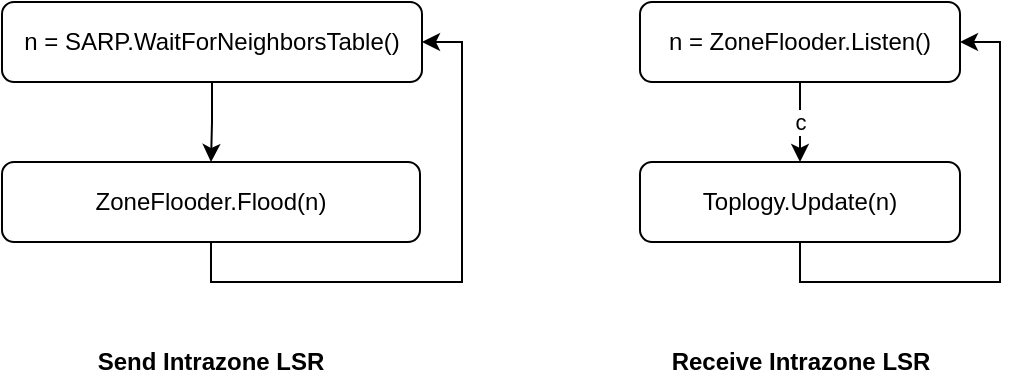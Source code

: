 <mxfile version="14.9.0" type="device" pages="2"><diagram id="tNWhplaTQErOfbjAo_Y_" name="intrazone"><mxGraphModel dx="931" dy="514" grid="1" gridSize="10" guides="1" tooltips="1" connect="1" arrows="1" fold="1" page="1" pageScale="1" pageWidth="827" pageHeight="1169" math="0" shadow="0"><root><mxCell id="0"/><mxCell id="1" parent="0"/><mxCell id="ABT0LHjmh8z4hxWGV0wf-3" value="" style="edgeStyle=orthogonalEdgeStyle;rounded=0;orthogonalLoop=1;jettySize=auto;html=1;" edge="1" parent="1" source="ABT0LHjmh8z4hxWGV0wf-1" target="ABT0LHjmh8z4hxWGV0wf-2"><mxGeometry relative="1" as="geometry"/></mxCell><mxCell id="ABT0LHjmh8z4hxWGV0wf-1" value="n = SARP.WaitForNeighborsTable()" style="rounded=1;whiteSpace=wrap;html=1;" vertex="1" parent="1"><mxGeometry x="81" y="120" width="210" height="40" as="geometry"/></mxCell><mxCell id="ABT0LHjmh8z4hxWGV0wf-8" style="edgeStyle=orthogonalEdgeStyle;rounded=0;orthogonalLoop=1;jettySize=auto;html=1;exitX=0.5;exitY=1;exitDx=0;exitDy=0;entryX=1;entryY=0.5;entryDx=0;entryDy=0;" edge="1" parent="1" source="ABT0LHjmh8z4hxWGV0wf-2" target="ABT0LHjmh8z4hxWGV0wf-1"><mxGeometry relative="1" as="geometry"/></mxCell><mxCell id="ABT0LHjmh8z4hxWGV0wf-2" value="ZoneFlooder.Flood(n)" style="whiteSpace=wrap;html=1;rounded=1;" vertex="1" parent="1"><mxGeometry x="81" y="200" width="209" height="40" as="geometry"/></mxCell><mxCell id="ABT0LHjmh8z4hxWGV0wf-7" value="c" style="edgeStyle=orthogonalEdgeStyle;rounded=0;orthogonalLoop=1;jettySize=auto;html=1;" edge="1" parent="1" source="ABT0LHjmh8z4hxWGV0wf-5" target="ABT0LHjmh8z4hxWGV0wf-6"><mxGeometry relative="1" as="geometry"/></mxCell><mxCell id="ABT0LHjmh8z4hxWGV0wf-5" value="n = ZoneFlooder.Listen()" style="rounded=1;whiteSpace=wrap;html=1;" vertex="1" parent="1"><mxGeometry x="400" y="120" width="160" height="40" as="geometry"/></mxCell><mxCell id="ABT0LHjmh8z4hxWGV0wf-9" style="edgeStyle=orthogonalEdgeStyle;rounded=0;orthogonalLoop=1;jettySize=auto;html=1;exitX=0.5;exitY=1;exitDx=0;exitDy=0;entryX=1;entryY=0.5;entryDx=0;entryDy=0;" edge="1" parent="1" source="ABT0LHjmh8z4hxWGV0wf-6" target="ABT0LHjmh8z4hxWGV0wf-5"><mxGeometry relative="1" as="geometry"><Array as="points"><mxPoint x="480" y="260"/><mxPoint x="580" y="260"/><mxPoint x="580" y="140"/></Array></mxGeometry></mxCell><mxCell id="ABT0LHjmh8z4hxWGV0wf-6" value="Toplogy.Update(n)" style="whiteSpace=wrap;html=1;rounded=1;" vertex="1" parent="1"><mxGeometry x="400" y="200" width="160" height="40" as="geometry"/></mxCell><mxCell id="ABT0LHjmh8z4hxWGV0wf-10" value="&lt;b&gt;Send Intrazone LSR&lt;/b&gt;" style="text;html=1;strokeColor=none;fillColor=none;align=center;verticalAlign=middle;whiteSpace=wrap;rounded=0;" vertex="1" parent="1"><mxGeometry x="121" y="290" width="129" height="20" as="geometry"/></mxCell><mxCell id="ABT0LHjmh8z4hxWGV0wf-11" value="&lt;b&gt;Receive Intrazone LSR&lt;/b&gt;" style="text;html=1;strokeColor=none;fillColor=none;align=center;verticalAlign=middle;whiteSpace=wrap;rounded=0;" vertex="1" parent="1"><mxGeometry x="412.75" y="290" width="134.5" height="20" as="geometry"/></mxCell></root></mxGraphModel></diagram><diagram id="7jQmIQwhKfV60T3Dz8dc" name="interzone"><mxGraphModel dx="931" dy="514" grid="1" gridSize="10" guides="1" tooltips="1" connect="1" arrows="1" fold="1" page="1" pageScale="1" pageWidth="827" pageHeight="1169" math="0" shadow="0"><root><mxCell id="HtpSXnIy35dYGhnmq4m6-0"/><mxCell id="HtpSXnIy35dYGhnmq4m6-1" parent="HtpSXnIy35dYGhnmq4m6-0"/><mxCell id="mJQ0JeOFBGgH1PITRhYw-6" style="edgeStyle=orthogonalEdgeStyle;rounded=0;orthogonalLoop=1;jettySize=auto;html=1;exitX=1;exitY=0.5;exitDx=0;exitDy=0;entryX=1;entryY=0.5;entryDx=0;entryDy=0;" edge="1" parent="HtpSXnIy35dYGhnmq4m6-1" source="HtpSXnIy35dYGhnmq4m6-2" target="HtpSXnIy35dYGhnmq4m6-3"><mxGeometry relative="1" as="geometry"/></mxCell><mxCell id="HtpSXnIy35dYGhnmq4m6-2" value="Wait(Interzone_LSR_delay)" style="rounded=1;whiteSpace=wrap;html=1;" vertex="1" parent="HtpSXnIy35dYGhnmq4m6-1"><mxGeometry x="100" y="520" width="220" height="40" as="geometry"/></mxCell><mxCell id="HtpSXnIy35dYGhnmq4m6-5" value="" style="edgeStyle=orthogonalEdgeStyle;rounded=0;orthogonalLoop=1;jettySize=auto;html=1;" edge="1" parent="HtpSXnIy35dYGhnmq4m6-1" source="HtpSXnIy35dYGhnmq4m6-3" target="HtpSXnIy35dYGhnmq4m6-4"><mxGeometry relative="1" as="geometry"/></mxCell><mxCell id="HtpSXnIy35dYGhnmq4m6-3" value="maxIP = ForwardingTable.GetMaxIP()" style="rounded=1;whiteSpace=wrap;html=1;" vertex="1" parent="HtpSXnIy35dYGhnmq4m6-1"><mxGeometry x="100" y="160" width="220" height="40" as="geometry"/></mxCell><mxCell id="HtpSXnIy35dYGhnmq4m6-8" value="YES" style="edgeStyle=orthogonalEdgeStyle;rounded=0;orthogonalLoop=1;jettySize=auto;html=1;" edge="1" parent="HtpSXnIy35dYGhnmq4m6-1" source="HtpSXnIy35dYGhnmq4m6-4" target="HtpSXnIy35dYGhnmq4m6-7"><mxGeometry relative="1" as="geometry"/></mxCell><mxCell id="mJQ0JeOFBGgH1PITRhYw-7" value="NO" style="edgeStyle=orthogonalEdgeStyle;rounded=0;orthogonalLoop=1;jettySize=auto;html=1;entryX=0;entryY=0.5;entryDx=0;entryDy=0;" edge="1" parent="HtpSXnIy35dYGhnmq4m6-1" source="HtpSXnIy35dYGhnmq4m6-4" target="HtpSXnIy35dYGhnmq4m6-2"><mxGeometry relative="1" as="geometry"><Array as="points"><mxPoint x="80" y="280"/><mxPoint x="80" y="540"/></Array></mxGeometry></mxCell><mxCell id="HtpSXnIy35dYGhnmq4m6-4" value="nodeIP = maxIP?" style="rhombus;whiteSpace=wrap;html=1;rounded=1;" vertex="1" parent="HtpSXnIy35dYGhnmq4m6-1"><mxGeometry x="140" y="240" width="140" height="80" as="geometry"/></mxCell><mxCell id="mJQ0JeOFBGgH1PITRhYw-0" value="" style="edgeStyle=orthogonalEdgeStyle;rounded=0;orthogonalLoop=1;jettySize=auto;html=1;entryX=0.5;entryY=0;entryDx=0;entryDy=0;" edge="1" parent="HtpSXnIy35dYGhnmq4m6-1" source="HtpSXnIy35dYGhnmq4m6-7" target="mJQ0JeOFBGgH1PITRhYw-1"><mxGeometry relative="1" as="geometry"><mxPoint x="210" y="440.0" as="targetPoint"/><Array as="points"/></mxGeometry></mxCell><mxCell id="HtpSXnIy35dYGhnmq4m6-7" value="z = Topology.GetZoneNeighbors()" style="whiteSpace=wrap;html=1;rounded=1;" vertex="1" parent="HtpSXnIy35dYGhnmq4m6-1"><mxGeometry x="100" y="360" width="220" height="40" as="geometry"/></mxCell><mxCell id="mJQ0JeOFBGgH1PITRhYw-2" style="edgeStyle=orthogonalEdgeStyle;rounded=0;orthogonalLoop=1;jettySize=auto;html=1;exitX=0.5;exitY=1;exitDx=0;exitDy=0;entryX=0.5;entryY=0;entryDx=0;entryDy=0;" edge="1" parent="HtpSXnIy35dYGhnmq4m6-1" source="mJQ0JeOFBGgH1PITRhYw-1" target="HtpSXnIy35dYGhnmq4m6-2"><mxGeometry relative="1" as="geometry"/></mxCell><mxCell id="mJQ0JeOFBGgH1PITRhYw-1" value="GlobalFlooder.Flood(z)" style="whiteSpace=wrap;html=1;rounded=1;" vertex="1" parent="HtpSXnIy35dYGhnmq4m6-1"><mxGeometry x="100" y="440" width="220" height="40" as="geometry"/></mxCell><mxCell id="QpeoZX1wKCPAaGV5Y4xv-1" style="edgeStyle=orthogonalEdgeStyle;rounded=0;orthogonalLoop=1;jettySize=auto;html=1;exitX=0.5;exitY=1;exitDx=0;exitDy=0;entryX=0.5;entryY=0;entryDx=0;entryDy=0;" edge="1" parent="HtpSXnIy35dYGhnmq4m6-1" source="3MBlCOzY9D4_ZCL91-fQ-1" target="3MBlCOzY9D4_ZCL91-fQ-3"><mxGeometry relative="1" as="geometry"/></mxCell><mxCell id="3MBlCOzY9D4_ZCL91-fQ-1" value="z = GlobalFlooder.Listen()" style="rounded=1;whiteSpace=wrap;html=1;" vertex="1" parent="HtpSXnIy35dYGhnmq4m6-1"><mxGeometry x="429.98" y="310" width="160" height="40" as="geometry"/></mxCell><mxCell id="3MBlCOzY9D4_ZCL91-fQ-2" style="edgeStyle=orthogonalEdgeStyle;rounded=0;orthogonalLoop=1;jettySize=auto;html=1;exitX=0.5;exitY=1;exitDx=0;exitDy=0;entryX=1;entryY=0.5;entryDx=0;entryDy=0;" edge="1" parent="HtpSXnIy35dYGhnmq4m6-1" source="3MBlCOzY9D4_ZCL91-fQ-3" target="3MBlCOzY9D4_ZCL91-fQ-1"><mxGeometry relative="1" as="geometry"><Array as="points"><mxPoint x="509.98" y="450"/><mxPoint x="609.98" y="450"/><mxPoint x="609.98" y="330"/></Array></mxGeometry></mxCell><mxCell id="3MBlCOzY9D4_ZCL91-fQ-3" value="Toplogy.Update(z)" style="whiteSpace=wrap;html=1;rounded=1;" vertex="1" parent="HtpSXnIy35dYGhnmq4m6-1"><mxGeometry x="429.98" y="390" width="160" height="40" as="geometry"/></mxCell><mxCell id="3MBlCOzY9D4_ZCL91-fQ-4" value="&lt;b&gt;Receive Interzone LSR&lt;/b&gt;" style="text;html=1;strokeColor=none;fillColor=none;align=center;verticalAlign=middle;whiteSpace=wrap;rounded=0;" vertex="1" parent="HtpSXnIy35dYGhnmq4m6-1"><mxGeometry x="452.75" y="585" width="134.5" height="20" as="geometry"/></mxCell><mxCell id="DBFPRUyWkk3BR1sMbPhC-0" value="&lt;b&gt;Send Interzone LSR&lt;/b&gt;" style="text;html=1;strokeColor=none;fillColor=none;align=center;verticalAlign=middle;whiteSpace=wrap;rounded=0;" vertex="1" parent="HtpSXnIy35dYGhnmq4m6-1"><mxGeometry x="142.75" y="585" width="134.5" height="20" as="geometry"/></mxCell></root></mxGraphModel></diagram></mxfile>